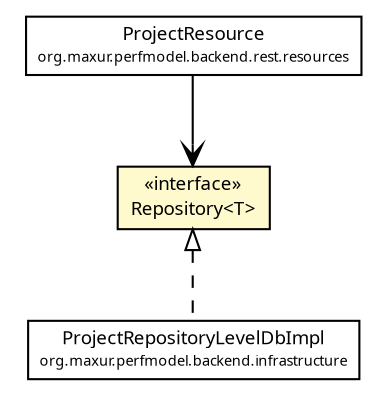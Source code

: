 #!/usr/local/bin/dot
#
# Class diagram 
# Generated by UMLGraph version R5_6-24-gf6e263 (http://www.umlgraph.org/)
#

digraph G {
	edge [fontname="Trebuchet MS",fontsize=10,labelfontname="Trebuchet MS",labelfontsize=10];
	node [fontname="Trebuchet MS",fontsize=10,shape=plaintext];
	nodesep=0.25;
	ranksep=0.5;
	// org.maxur.perfmodel.backend.domain.Repository<T>
	c1192 [label=<<table title="org.maxur.perfmodel.backend.domain.Repository" border="0" cellborder="1" cellspacing="0" cellpadding="2" port="p" bgcolor="lemonChiffon" href="./Repository.html">
		<tr><td><table border="0" cellspacing="0" cellpadding="1">
<tr><td align="center" balign="center"> &#171;interface&#187; </td></tr>
<tr><td align="center" balign="center"><font face="Trebuchet MS"> Repository&lt;T&gt; </font></td></tr>
		</table></td></tr>
		</table>>, URL="./Repository.html", fontname="Trebuchet MS", fontcolor="black", fontsize=9.0];
	// org.maxur.perfmodel.backend.infrastructure.ProjectRepositoryLevelDbImpl
	c1196 [label=<<table title="org.maxur.perfmodel.backend.infrastructure.ProjectRepositoryLevelDbImpl" border="0" cellborder="1" cellspacing="0" cellpadding="2" port="p" href="../infrastructure/ProjectRepositoryLevelDbImpl.html">
		<tr><td><table border="0" cellspacing="0" cellpadding="1">
<tr><td align="center" balign="center"><font face="Trebuchet MS"> ProjectRepositoryLevelDbImpl </font></td></tr>
<tr><td align="center" balign="center"><font face="Trebuchet MS" point-size="7.0"> org.maxur.perfmodel.backend.infrastructure </font></td></tr>
		</table></td></tr>
		</table>>, URL="../infrastructure/ProjectRepositoryLevelDbImpl.html", fontname="Trebuchet MS", fontcolor="black", fontsize=9.0];
	// org.maxur.perfmodel.backend.rest.resources.ProjectResource
	c1203 [label=<<table title="org.maxur.perfmodel.backend.rest.resources.ProjectResource" border="0" cellborder="1" cellspacing="0" cellpadding="2" port="p" href="../rest/resources/ProjectResource.html">
		<tr><td><table border="0" cellspacing="0" cellpadding="1">
<tr><td align="center" balign="center"><font face="Trebuchet MS"> ProjectResource </font></td></tr>
<tr><td align="center" balign="center"><font face="Trebuchet MS" point-size="7.0"> org.maxur.perfmodel.backend.rest.resources </font></td></tr>
		</table></td></tr>
		</table>>, URL="../rest/resources/ProjectResource.html", fontname="Trebuchet MS", fontcolor="black", fontsize=9.0];
	//org.maxur.perfmodel.backend.infrastructure.ProjectRepositoryLevelDbImpl implements org.maxur.perfmodel.backend.domain.Repository<T>
	c1192:p -> c1196:p [dir=back,arrowtail=empty,style=dashed];
	// org.maxur.perfmodel.backend.rest.resources.ProjectResource NAVASSOC org.maxur.perfmodel.backend.domain.Repository<T>
	c1203:p -> c1192:p [taillabel="", label="", headlabel="", fontname="Trebuchet MS", fontcolor="black", fontsize=10.0, color="black", arrowhead=open];
}

